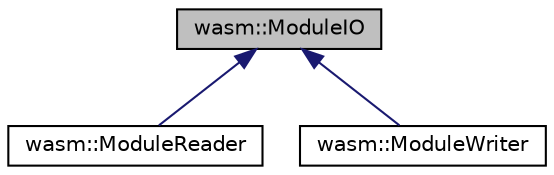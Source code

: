 digraph "wasm::ModuleIO"
{
  edge [fontname="Helvetica",fontsize="10",labelfontname="Helvetica",labelfontsize="10"];
  node [fontname="Helvetica",fontsize="10",shape=record];
  Node0 [label="wasm::ModuleIO",height=0.2,width=0.4,color="black", fillcolor="grey75", style="filled", fontcolor="black"];
  Node0 -> Node1 [dir="back",color="midnightblue",fontsize="10",style="solid"];
  Node1 [label="wasm::ModuleReader",height=0.2,width=0.4,color="black", fillcolor="white", style="filled",URL="$classwasm_1_1_module_reader.html"];
  Node0 -> Node2 [dir="back",color="midnightblue",fontsize="10",style="solid"];
  Node2 [label="wasm::ModuleWriter",height=0.2,width=0.4,color="black", fillcolor="white", style="filled",URL="$classwasm_1_1_module_writer.html"];
}
